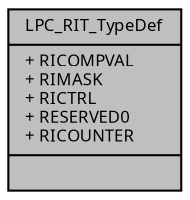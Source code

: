 digraph "LPC_RIT_TypeDef"
{
  edge [fontname="Sans",fontsize="8",labelfontname="Sans",labelfontsize="8"];
  node [fontname="Sans",fontsize="8",shape=record];
  Node1 [label="{LPC_RIT_TypeDef\n|+ RICOMPVAL\l+ RIMASK\l+ RICTRL\l+ RESERVED0\l+ RICOUNTER\l|}",height=0.2,width=0.4,color="black", fillcolor="grey75", style="filled", fontcolor="black"];
}
